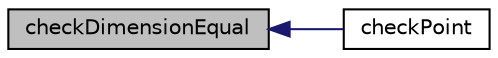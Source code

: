 digraph "checkDimensionEqual"
{
  edge [fontname="Helvetica",fontsize="10",labelfontname="Helvetica",labelfontsize="10"];
  node [fontname="Helvetica",fontsize="10",shape=record];
  rankdir="LR";
  Node1 [label="checkDimensionEqual",height=0.2,width=0.4,color="black", fillcolor="grey75", style="filled", fontcolor="black"];
  Node1 -> Node2 [dir="back",color="midnightblue",fontsize="10",style="solid",fontname="Helvetica"];
  Node2 [label="checkPoint",height=0.2,width=0.4,color="black", fillcolor="white", style="filled",URL="$RxpReaderTest_8cpp.html#a5fd3b97d869ceab59e968d9d80965d9b"];
}

